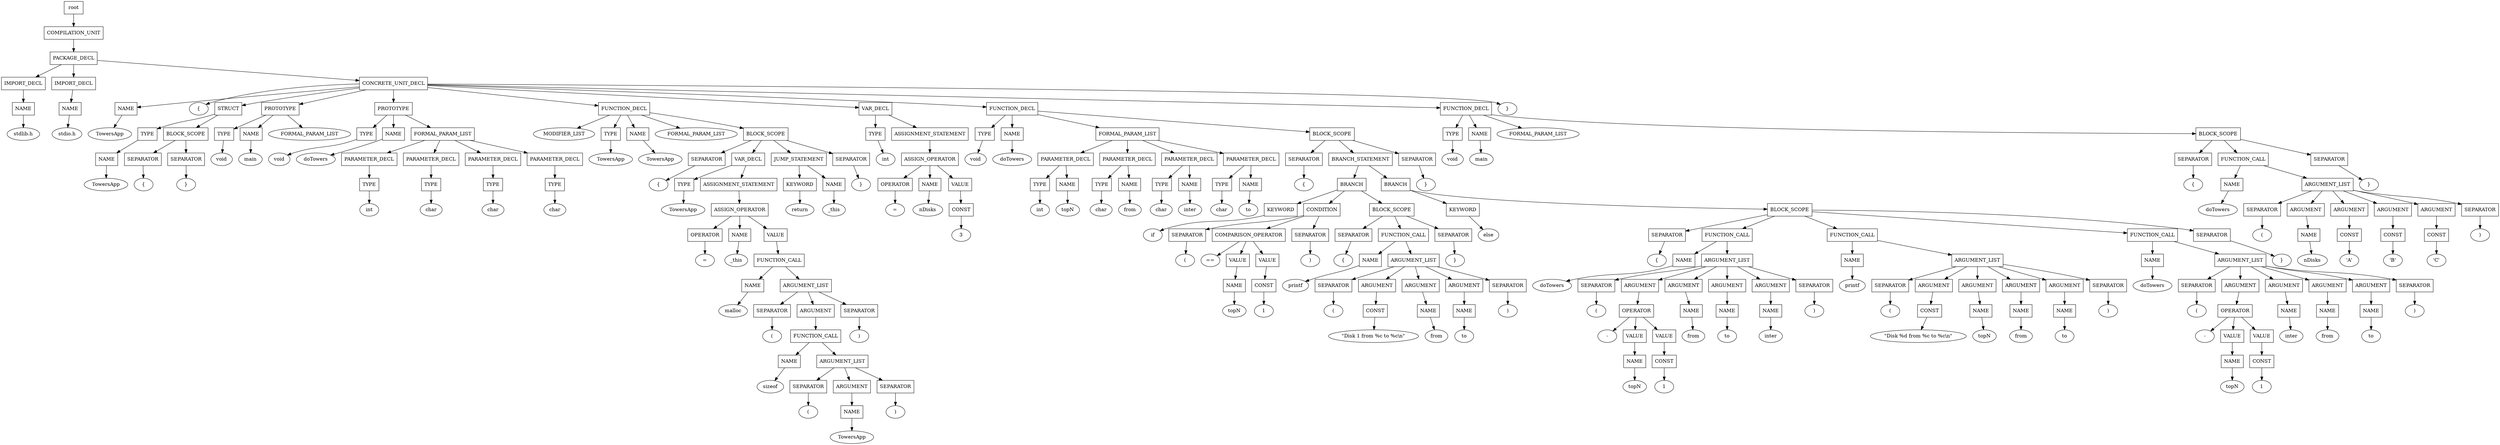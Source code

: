 digraph G {
	splines="TRUE";
	n_0 [label="root", shape="rectangle"]
	n_0 -> n_1
	n_1 [label="COMPILATION_UNIT", shape="rectangle"]
	n_1 -> n_2
	n_2 [label="PACKAGE_DECL", shape="rectangle"]
	n_2 -> n_3
	n_3 [label="IMPORT_DECL", shape="rectangle"]
	n_3 -> n_6
	n_6 [label="NAME", shape="rectangle"]
	n_6 -> n_18
	n_18 [label="stdlib.h", shape="ellipse"]
	n_2 -> n_4
	n_4 [label="IMPORT_DECL", shape="rectangle"]
	n_4 -> n_7
	n_7 [label="NAME", shape="rectangle"]
	n_7 -> n_19
	n_19 [label="stdio.h", shape="ellipse"]
	n_2 -> n_5
	n_5 [label="CONCRETE_UNIT_DECL", shape="rectangle"]
	n_5 -> n_8
	n_8 [label="NAME", shape="rectangle"]
	n_8 -> n_20
	n_20 [label="TowersApp", shape="ellipse"]
	n_5 -> n_9
	n_9 [label="{", shape="ellipse"]
	n_5 -> n_10
	n_10 [label="STRUCT", shape="rectangle"]
	n_10 -> n_21
	n_21 [label="TYPE", shape="rectangle"]
	n_21 -> n_44
	n_44 [label="NAME", shape="rectangle"]
	n_44 -> n_77
	n_77 [label="TowersApp", shape="ellipse"]
	n_10 -> n_22
	n_22 [label="BLOCK_SCOPE", shape="rectangle"]
	n_22 -> n_45
	n_45 [label="SEPARATOR", shape="rectangle"]
	n_45 -> n_78
	n_78 [label="{", shape="ellipse"]
	n_22 -> n_46
	n_46 [label="SEPARATOR", shape="rectangle"]
	n_46 -> n_79
	n_79 [label="}", shape="ellipse"]
	n_5 -> n_11
	n_11 [label="PROTOTYPE", shape="rectangle"]
	n_11 -> n_23
	n_23 [label="TYPE", shape="rectangle"]
	n_23 -> n_47
	n_47 [label="void", shape="ellipse"]
	n_11 -> n_24
	n_24 [label="NAME", shape="rectangle"]
	n_24 -> n_48
	n_48 [label="main", shape="ellipse"]
	n_11 -> n_25
	n_25 [label="FORMAL_PARAM_LIST", shape="ellipse"]
	n_5 -> n_12
	n_12 [label="PROTOTYPE", shape="rectangle"]
	n_12 -> n_26
	n_26 [label="TYPE", shape="rectangle"]
	n_26 -> n_49
	n_49 [label="void", shape="ellipse"]
	n_12 -> n_27
	n_27 [label="NAME", shape="rectangle"]
	n_27 -> n_50
	n_50 [label="doTowers", shape="ellipse"]
	n_12 -> n_28
	n_28 [label="FORMAL_PARAM_LIST", shape="rectangle"]
	n_28 -> n_51
	n_51 [label="PARAMETER_DECL", shape="rectangle"]
	n_51 -> n_80
	n_80 [label="TYPE", shape="rectangle"]
	n_80 -> n_109
	n_109 [label="int", shape="ellipse"]
	n_28 -> n_52
	n_52 [label="PARAMETER_DECL", shape="rectangle"]
	n_52 -> n_81
	n_81 [label="TYPE", shape="rectangle"]
	n_81 -> n_110
	n_110 [label="char", shape="ellipse"]
	n_28 -> n_53
	n_53 [label="PARAMETER_DECL", shape="rectangle"]
	n_53 -> n_82
	n_82 [label="TYPE", shape="rectangle"]
	n_82 -> n_111
	n_111 [label="char", shape="ellipse"]
	n_28 -> n_54
	n_54 [label="PARAMETER_DECL", shape="rectangle"]
	n_54 -> n_83
	n_83 [label="TYPE", shape="rectangle"]
	n_83 -> n_112
	n_112 [label="char", shape="ellipse"]
	n_5 -> n_13
	n_13 [label="FUNCTION_DECL", shape="rectangle"]
	n_13 -> n_29
	n_29 [label="MODIFIER_LIST", shape="ellipse"]
	n_13 -> n_30
	n_30 [label="TYPE", shape="rectangle"]
	n_30 -> n_55
	n_55 [label="TowersApp", shape="ellipse"]
	n_13 -> n_31
	n_31 [label="NAME", shape="rectangle"]
	n_31 -> n_56
	n_56 [label="TowersApp", shape="ellipse"]
	n_13 -> n_32
	n_32 [label="FORMAL_PARAM_LIST", shape="ellipse"]
	n_13 -> n_33
	n_33 [label="BLOCK_SCOPE", shape="rectangle"]
	n_33 -> n_57
	n_57 [label="SEPARATOR", shape="rectangle"]
	n_57 -> n_84
	n_84 [label="{", shape="ellipse"]
	n_33 -> n_58
	n_58 [label="VAR_DECL", shape="rectangle"]
	n_58 -> n_85
	n_85 [label="TYPE", shape="rectangle"]
	n_85 -> n_113
	n_113 [label="TowersApp", shape="ellipse"]
	n_58 -> n_86
	n_86 [label="ASSIGNMENT_STATEMENT", shape="rectangle"]
	n_86 -> n_114
	n_114 [label="ASSIGN_OPERATOR", shape="rectangle"]
	n_114 -> n_140
	n_140 [label="OPERATOR", shape="rectangle"]
	n_140 -> n_163
	n_163 [label="=", shape="ellipse"]
	n_114 -> n_141
	n_141 [label="NAME", shape="rectangle"]
	n_141 -> n_164
	n_164 [label="_this", shape="ellipse"]
	n_114 -> n_142
	n_142 [label="VALUE", shape="rectangle"]
	n_142 -> n_165
	n_165 [label="FUNCTION_CALL", shape="rectangle"]
	n_165 -> n_187
	n_187 [label="NAME", shape="rectangle"]
	n_187 -> n_218
	n_218 [label="malloc", shape="ellipse"]
	n_165 -> n_188
	n_188 [label="ARGUMENT_LIST", shape="rectangle"]
	n_188 -> n_219
	n_219 [label="SEPARATOR", shape="rectangle"]
	n_219 -> n_247
	n_247 [label="(", shape="ellipse"]
	n_188 -> n_220
	n_220 [label="ARGUMENT", shape="rectangle"]
	n_220 -> n_248
	n_248 [label="FUNCTION_CALL", shape="rectangle"]
	n_248 -> n_269
	n_269 [label="NAME", shape="rectangle"]
	n_269 -> n_275
	n_275 [label="sizeof", shape="ellipse"]
	n_248 -> n_270
	n_270 [label="ARGUMENT_LIST", shape="rectangle"]
	n_270 -> n_276
	n_276 [label="SEPARATOR", shape="rectangle"]
	n_276 -> n_283
	n_283 [label="(", shape="ellipse"]
	n_270 -> n_277
	n_277 [label="ARGUMENT", shape="rectangle"]
	n_277 -> n_284
	n_284 [label="NAME", shape="rectangle"]
	n_284 -> n_286
	n_286 [label="TowersApp", shape="ellipse"]
	n_270 -> n_278
	n_278 [label="SEPARATOR", shape="rectangle"]
	n_278 -> n_285
	n_285 [label=")", shape="ellipse"]
	n_188 -> n_221
	n_221 [label="SEPARATOR", shape="rectangle"]
	n_221 -> n_249
	n_249 [label=")", shape="ellipse"]
	n_33 -> n_59
	n_59 [label="JUMP_STATEMENT", shape="rectangle"]
	n_59 -> n_87
	n_87 [label="KEYWORD", shape="rectangle"]
	n_87 -> n_115
	n_115 [label="return", shape="ellipse"]
	n_59 -> n_88
	n_88 [label="NAME", shape="rectangle"]
	n_88 -> n_116
	n_116 [label="_this", shape="ellipse"]
	n_33 -> n_60
	n_60 [label="SEPARATOR", shape="rectangle"]
	n_60 -> n_89
	n_89 [label="}", shape="ellipse"]
	n_5 -> n_14
	n_14 [label="VAR_DECL", shape="rectangle"]
	n_14 -> n_34
	n_34 [label="TYPE", shape="rectangle"]
	n_34 -> n_61
	n_61 [label="int", shape="ellipse"]
	n_14 -> n_35
	n_35 [label="ASSIGNMENT_STATEMENT", shape="rectangle"]
	n_35 -> n_62
	n_62 [label="ASSIGN_OPERATOR", shape="rectangle"]
	n_62 -> n_90
	n_90 [label="OPERATOR", shape="rectangle"]
	n_90 -> n_117
	n_117 [label="=", shape="ellipse"]
	n_62 -> n_91
	n_91 [label="NAME", shape="rectangle"]
	n_91 -> n_118
	n_118 [label="nDisks", shape="ellipse"]
	n_62 -> n_92
	n_92 [label="VALUE", shape="rectangle"]
	n_92 -> n_119
	n_119 [label="CONST", shape="rectangle"]
	n_119 -> n_143
	n_143 [label="3", shape="ellipse"]
	n_5 -> n_15
	n_15 [label="FUNCTION_DECL", shape="rectangle"]
	n_15 -> n_36
	n_36 [label="TYPE", shape="rectangle"]
	n_36 -> n_63
	n_63 [label="void", shape="ellipse"]
	n_15 -> n_37
	n_37 [label="NAME", shape="rectangle"]
	n_37 -> n_64
	n_64 [label="doTowers", shape="ellipse"]
	n_15 -> n_38
	n_38 [label="FORMAL_PARAM_LIST", shape="rectangle"]
	n_38 -> n_65
	n_65 [label="PARAMETER_DECL", shape="rectangle"]
	n_65 -> n_93
	n_93 [label="TYPE", shape="rectangle"]
	n_93 -> n_120
	n_120 [label="int", shape="ellipse"]
	n_65 -> n_94
	n_94 [label="NAME", shape="rectangle"]
	n_94 -> n_121
	n_121 [label="topN", shape="ellipse"]
	n_38 -> n_66
	n_66 [label="PARAMETER_DECL", shape="rectangle"]
	n_66 -> n_95
	n_95 [label="TYPE", shape="rectangle"]
	n_95 -> n_122
	n_122 [label="char", shape="ellipse"]
	n_66 -> n_96
	n_96 [label="NAME", shape="rectangle"]
	n_96 -> n_123
	n_123 [label="from", shape="ellipse"]
	n_38 -> n_67
	n_67 [label="PARAMETER_DECL", shape="rectangle"]
	n_67 -> n_97
	n_97 [label="TYPE", shape="rectangle"]
	n_97 -> n_124
	n_124 [label="char", shape="ellipse"]
	n_67 -> n_98
	n_98 [label="NAME", shape="rectangle"]
	n_98 -> n_125
	n_125 [label="inter", shape="ellipse"]
	n_38 -> n_68
	n_68 [label="PARAMETER_DECL", shape="rectangle"]
	n_68 -> n_99
	n_99 [label="TYPE", shape="rectangle"]
	n_99 -> n_126
	n_126 [label="char", shape="ellipse"]
	n_68 -> n_100
	n_100 [label="NAME", shape="rectangle"]
	n_100 -> n_127
	n_127 [label="to", shape="ellipse"]
	n_15 -> n_39
	n_39 [label="BLOCK_SCOPE", shape="rectangle"]
	n_39 -> n_69
	n_69 [label="SEPARATOR", shape="rectangle"]
	n_69 -> n_101
	n_101 [label="{", shape="ellipse"]
	n_39 -> n_70
	n_70 [label="BRANCH_STATEMENT", shape="rectangle"]
	n_70 -> n_102
	n_102 [label="BRANCH", shape="rectangle"]
	n_102 -> n_128
	n_128 [label="KEYWORD", shape="rectangle"]
	n_128 -> n_144
	n_144 [label="if", shape="ellipse"]
	n_102 -> n_129
	n_129 [label="CONDITION", shape="rectangle"]
	n_129 -> n_145
	n_145 [label="SEPARATOR", shape="rectangle"]
	n_145 -> n_166
	n_166 [label="(", shape="ellipse"]
	n_129 -> n_146
	n_146 [label="COMPARISON_OPERATOR", shape="rectangle"]
	n_146 -> n_167
	n_167 [label="==", shape="ellipse"]
	n_146 -> n_168
	n_168 [label="VALUE", shape="rectangle"]
	n_168 -> n_189
	n_189 [label="NAME", shape="rectangle"]
	n_189 -> n_222
	n_222 [label="topN", shape="ellipse"]
	n_146 -> n_169
	n_169 [label="VALUE", shape="rectangle"]
	n_169 -> n_190
	n_190 [label="CONST", shape="rectangle"]
	n_190 -> n_223
	n_223 [label="1", shape="ellipse"]
	n_129 -> n_147
	n_147 [label="SEPARATOR", shape="rectangle"]
	n_147 -> n_170
	n_170 [label=")", shape="ellipse"]
	n_102 -> n_130
	n_130 [label="BLOCK_SCOPE", shape="rectangle"]
	n_130 -> n_148
	n_148 [label="SEPARATOR", shape="rectangle"]
	n_148 -> n_171
	n_171 [label="{", shape="ellipse"]
	n_130 -> n_149
	n_149 [label="FUNCTION_CALL", shape="rectangle"]
	n_149 -> n_172
	n_172 [label="NAME", shape="rectangle"]
	n_172 -> n_191
	n_191 [label="printf", shape="ellipse"]
	n_149 -> n_173
	n_173 [label="ARGUMENT_LIST", shape="rectangle"]
	n_173 -> n_192
	n_192 [label="SEPARATOR", shape="rectangle"]
	n_192 -> n_224
	n_224 [label="(", shape="ellipse"]
	n_173 -> n_193
	n_193 [label="ARGUMENT", shape="rectangle"]
	n_193 -> n_225
	n_225 [label="CONST", shape="rectangle"]
	n_225 -> n_250
	n_250 [label="\"Disk 1 from %c to %c\\n\"", shape="ellipse"]
	n_173 -> n_194
	n_194 [label="ARGUMENT", shape="rectangle"]
	n_194 -> n_226
	n_226 [label="NAME", shape="rectangle"]
	n_226 -> n_251
	n_251 [label="from", shape="ellipse"]
	n_173 -> n_195
	n_195 [label="ARGUMENT", shape="rectangle"]
	n_195 -> n_227
	n_227 [label="NAME", shape="rectangle"]
	n_227 -> n_252
	n_252 [label="to", shape="ellipse"]
	n_173 -> n_196
	n_196 [label="SEPARATOR", shape="rectangle"]
	n_196 -> n_228
	n_228 [label=")", shape="ellipse"]
	n_130 -> n_150
	n_150 [label="SEPARATOR", shape="rectangle"]
	n_150 -> n_174
	n_174 [label="}", shape="ellipse"]
	n_70 -> n_103
	n_103 [label="BRANCH", shape="rectangle"]
	n_103 -> n_131
	n_131 [label="KEYWORD", shape="rectangle"]
	n_131 -> n_151
	n_151 [label="else", shape="ellipse"]
	n_103 -> n_132
	n_132 [label="BLOCK_SCOPE", shape="rectangle"]
	n_132 -> n_152
	n_152 [label="SEPARATOR", shape="rectangle"]
	n_152 -> n_175
	n_175 [label="{", shape="ellipse"]
	n_132 -> n_153
	n_153 [label="FUNCTION_CALL", shape="rectangle"]
	n_153 -> n_176
	n_176 [label="NAME", shape="rectangle"]
	n_176 -> n_197
	n_197 [label="doTowers", shape="ellipse"]
	n_153 -> n_177
	n_177 [label="ARGUMENT_LIST", shape="rectangle"]
	n_177 -> n_198
	n_198 [label="SEPARATOR", shape="rectangle"]
	n_198 -> n_229
	n_229 [label="(", shape="ellipse"]
	n_177 -> n_199
	n_199 [label="ARGUMENT", shape="rectangle"]
	n_199 -> n_230
	n_230 [label="OPERATOR", shape="rectangle"]
	n_230 -> n_253
	n_253 [label="-", shape="ellipse"]
	n_230 -> n_254
	n_254 [label="VALUE", shape="rectangle"]
	n_254 -> n_271
	n_271 [label="NAME", shape="rectangle"]
	n_271 -> n_279
	n_279 [label="topN", shape="ellipse"]
	n_230 -> n_255
	n_255 [label="VALUE", shape="rectangle"]
	n_255 -> n_272
	n_272 [label="CONST", shape="rectangle"]
	n_272 -> n_280
	n_280 [label="1", shape="ellipse"]
	n_177 -> n_200
	n_200 [label="ARGUMENT", shape="rectangle"]
	n_200 -> n_231
	n_231 [label="NAME", shape="rectangle"]
	n_231 -> n_256
	n_256 [label="from", shape="ellipse"]
	n_177 -> n_201
	n_201 [label="ARGUMENT", shape="rectangle"]
	n_201 -> n_232
	n_232 [label="NAME", shape="rectangle"]
	n_232 -> n_257
	n_257 [label="to", shape="ellipse"]
	n_177 -> n_202
	n_202 [label="ARGUMENT", shape="rectangle"]
	n_202 -> n_233
	n_233 [label="NAME", shape="rectangle"]
	n_233 -> n_258
	n_258 [label="inter", shape="ellipse"]
	n_177 -> n_203
	n_203 [label="SEPARATOR", shape="rectangle"]
	n_203 -> n_234
	n_234 [label=")", shape="ellipse"]
	n_132 -> n_154
	n_154 [label="FUNCTION_CALL", shape="rectangle"]
	n_154 -> n_178
	n_178 [label="NAME", shape="rectangle"]
	n_178 -> n_204
	n_204 [label="printf", shape="ellipse"]
	n_154 -> n_179
	n_179 [label="ARGUMENT_LIST", shape="rectangle"]
	n_179 -> n_205
	n_205 [label="SEPARATOR", shape="rectangle"]
	n_205 -> n_235
	n_235 [label="(", shape="ellipse"]
	n_179 -> n_206
	n_206 [label="ARGUMENT", shape="rectangle"]
	n_206 -> n_236
	n_236 [label="CONST", shape="rectangle"]
	n_236 -> n_259
	n_259 [label="\"Disk %d from %c to %c\\n\"", shape="ellipse"]
	n_179 -> n_207
	n_207 [label="ARGUMENT", shape="rectangle"]
	n_207 -> n_237
	n_237 [label="NAME", shape="rectangle"]
	n_237 -> n_260
	n_260 [label="topN", shape="ellipse"]
	n_179 -> n_208
	n_208 [label="ARGUMENT", shape="rectangle"]
	n_208 -> n_238
	n_238 [label="NAME", shape="rectangle"]
	n_238 -> n_261
	n_261 [label="from", shape="ellipse"]
	n_179 -> n_209
	n_209 [label="ARGUMENT", shape="rectangle"]
	n_209 -> n_239
	n_239 [label="NAME", shape="rectangle"]
	n_239 -> n_262
	n_262 [label="to", shape="ellipse"]
	n_179 -> n_210
	n_210 [label="SEPARATOR", shape="rectangle"]
	n_210 -> n_240
	n_240 [label=")", shape="ellipse"]
	n_132 -> n_155
	n_155 [label="FUNCTION_CALL", shape="rectangle"]
	n_155 -> n_180
	n_180 [label="NAME", shape="rectangle"]
	n_180 -> n_211
	n_211 [label="doTowers", shape="ellipse"]
	n_155 -> n_181
	n_181 [label="ARGUMENT_LIST", shape="rectangle"]
	n_181 -> n_212
	n_212 [label="SEPARATOR", shape="rectangle"]
	n_212 -> n_241
	n_241 [label="(", shape="ellipse"]
	n_181 -> n_213
	n_213 [label="ARGUMENT", shape="rectangle"]
	n_213 -> n_242
	n_242 [label="OPERATOR", shape="rectangle"]
	n_242 -> n_263
	n_263 [label="-", shape="ellipse"]
	n_242 -> n_264
	n_264 [label="VALUE", shape="rectangle"]
	n_264 -> n_273
	n_273 [label="NAME", shape="rectangle"]
	n_273 -> n_281
	n_281 [label="topN", shape="ellipse"]
	n_242 -> n_265
	n_265 [label="VALUE", shape="rectangle"]
	n_265 -> n_274
	n_274 [label="CONST", shape="rectangle"]
	n_274 -> n_282
	n_282 [label="1", shape="ellipse"]
	n_181 -> n_214
	n_214 [label="ARGUMENT", shape="rectangle"]
	n_214 -> n_243
	n_243 [label="NAME", shape="rectangle"]
	n_243 -> n_266
	n_266 [label="inter", shape="ellipse"]
	n_181 -> n_215
	n_215 [label="ARGUMENT", shape="rectangle"]
	n_215 -> n_244
	n_244 [label="NAME", shape="rectangle"]
	n_244 -> n_267
	n_267 [label="from", shape="ellipse"]
	n_181 -> n_216
	n_216 [label="ARGUMENT", shape="rectangle"]
	n_216 -> n_245
	n_245 [label="NAME", shape="rectangle"]
	n_245 -> n_268
	n_268 [label="to", shape="ellipse"]
	n_181 -> n_217
	n_217 [label="SEPARATOR", shape="rectangle"]
	n_217 -> n_246
	n_246 [label=")", shape="ellipse"]
	n_132 -> n_156
	n_156 [label="SEPARATOR", shape="rectangle"]
	n_156 -> n_182
	n_182 [label="}", shape="ellipse"]
	n_39 -> n_71
	n_71 [label="SEPARATOR", shape="rectangle"]
	n_71 -> n_104
	n_104 [label="}", shape="ellipse"]
	n_5 -> n_16
	n_16 [label="FUNCTION_DECL", shape="rectangle"]
	n_16 -> n_40
	n_40 [label="TYPE", shape="rectangle"]
	n_40 -> n_72
	n_72 [label="void", shape="ellipse"]
	n_16 -> n_41
	n_41 [label="NAME", shape="rectangle"]
	n_41 -> n_73
	n_73 [label="main", shape="ellipse"]
	n_16 -> n_42
	n_42 [label="FORMAL_PARAM_LIST", shape="ellipse"]
	n_16 -> n_43
	n_43 [label="BLOCK_SCOPE", shape="rectangle"]
	n_43 -> n_74
	n_74 [label="SEPARATOR", shape="rectangle"]
	n_74 -> n_105
	n_105 [label="{", shape="ellipse"]
	n_43 -> n_75
	n_75 [label="FUNCTION_CALL", shape="rectangle"]
	n_75 -> n_106
	n_106 [label="NAME", shape="rectangle"]
	n_106 -> n_133
	n_133 [label="doTowers", shape="ellipse"]
	n_75 -> n_107
	n_107 [label="ARGUMENT_LIST", shape="rectangle"]
	n_107 -> n_134
	n_134 [label="SEPARATOR", shape="rectangle"]
	n_134 -> n_157
	n_157 [label="(", shape="ellipse"]
	n_107 -> n_135
	n_135 [label="ARGUMENT", shape="rectangle"]
	n_135 -> n_158
	n_158 [label="NAME", shape="rectangle"]
	n_158 -> n_183
	n_183 [label="nDisks", shape="ellipse"]
	n_107 -> n_136
	n_136 [label="ARGUMENT", shape="rectangle"]
	n_136 -> n_159
	n_159 [label="CONST", shape="rectangle"]
	n_159 -> n_184
	n_184 [label="'A'", shape="ellipse"]
	n_107 -> n_137
	n_137 [label="ARGUMENT", shape="rectangle"]
	n_137 -> n_160
	n_160 [label="CONST", shape="rectangle"]
	n_160 -> n_185
	n_185 [label="'B'", shape="ellipse"]
	n_107 -> n_138
	n_138 [label="ARGUMENT", shape="rectangle"]
	n_138 -> n_161
	n_161 [label="CONST", shape="rectangle"]
	n_161 -> n_186
	n_186 [label="'C'", shape="ellipse"]
	n_107 -> n_139
	n_139 [label="SEPARATOR", shape="rectangle"]
	n_139 -> n_162
	n_162 [label=")", shape="ellipse"]
	n_43 -> n_76
	n_76 [label="SEPARATOR", shape="rectangle"]
	n_76 -> n_108
	n_108 [label="}", shape="ellipse"]
	n_5 -> n_17
	n_17 [label="}", shape="ellipse"]
}